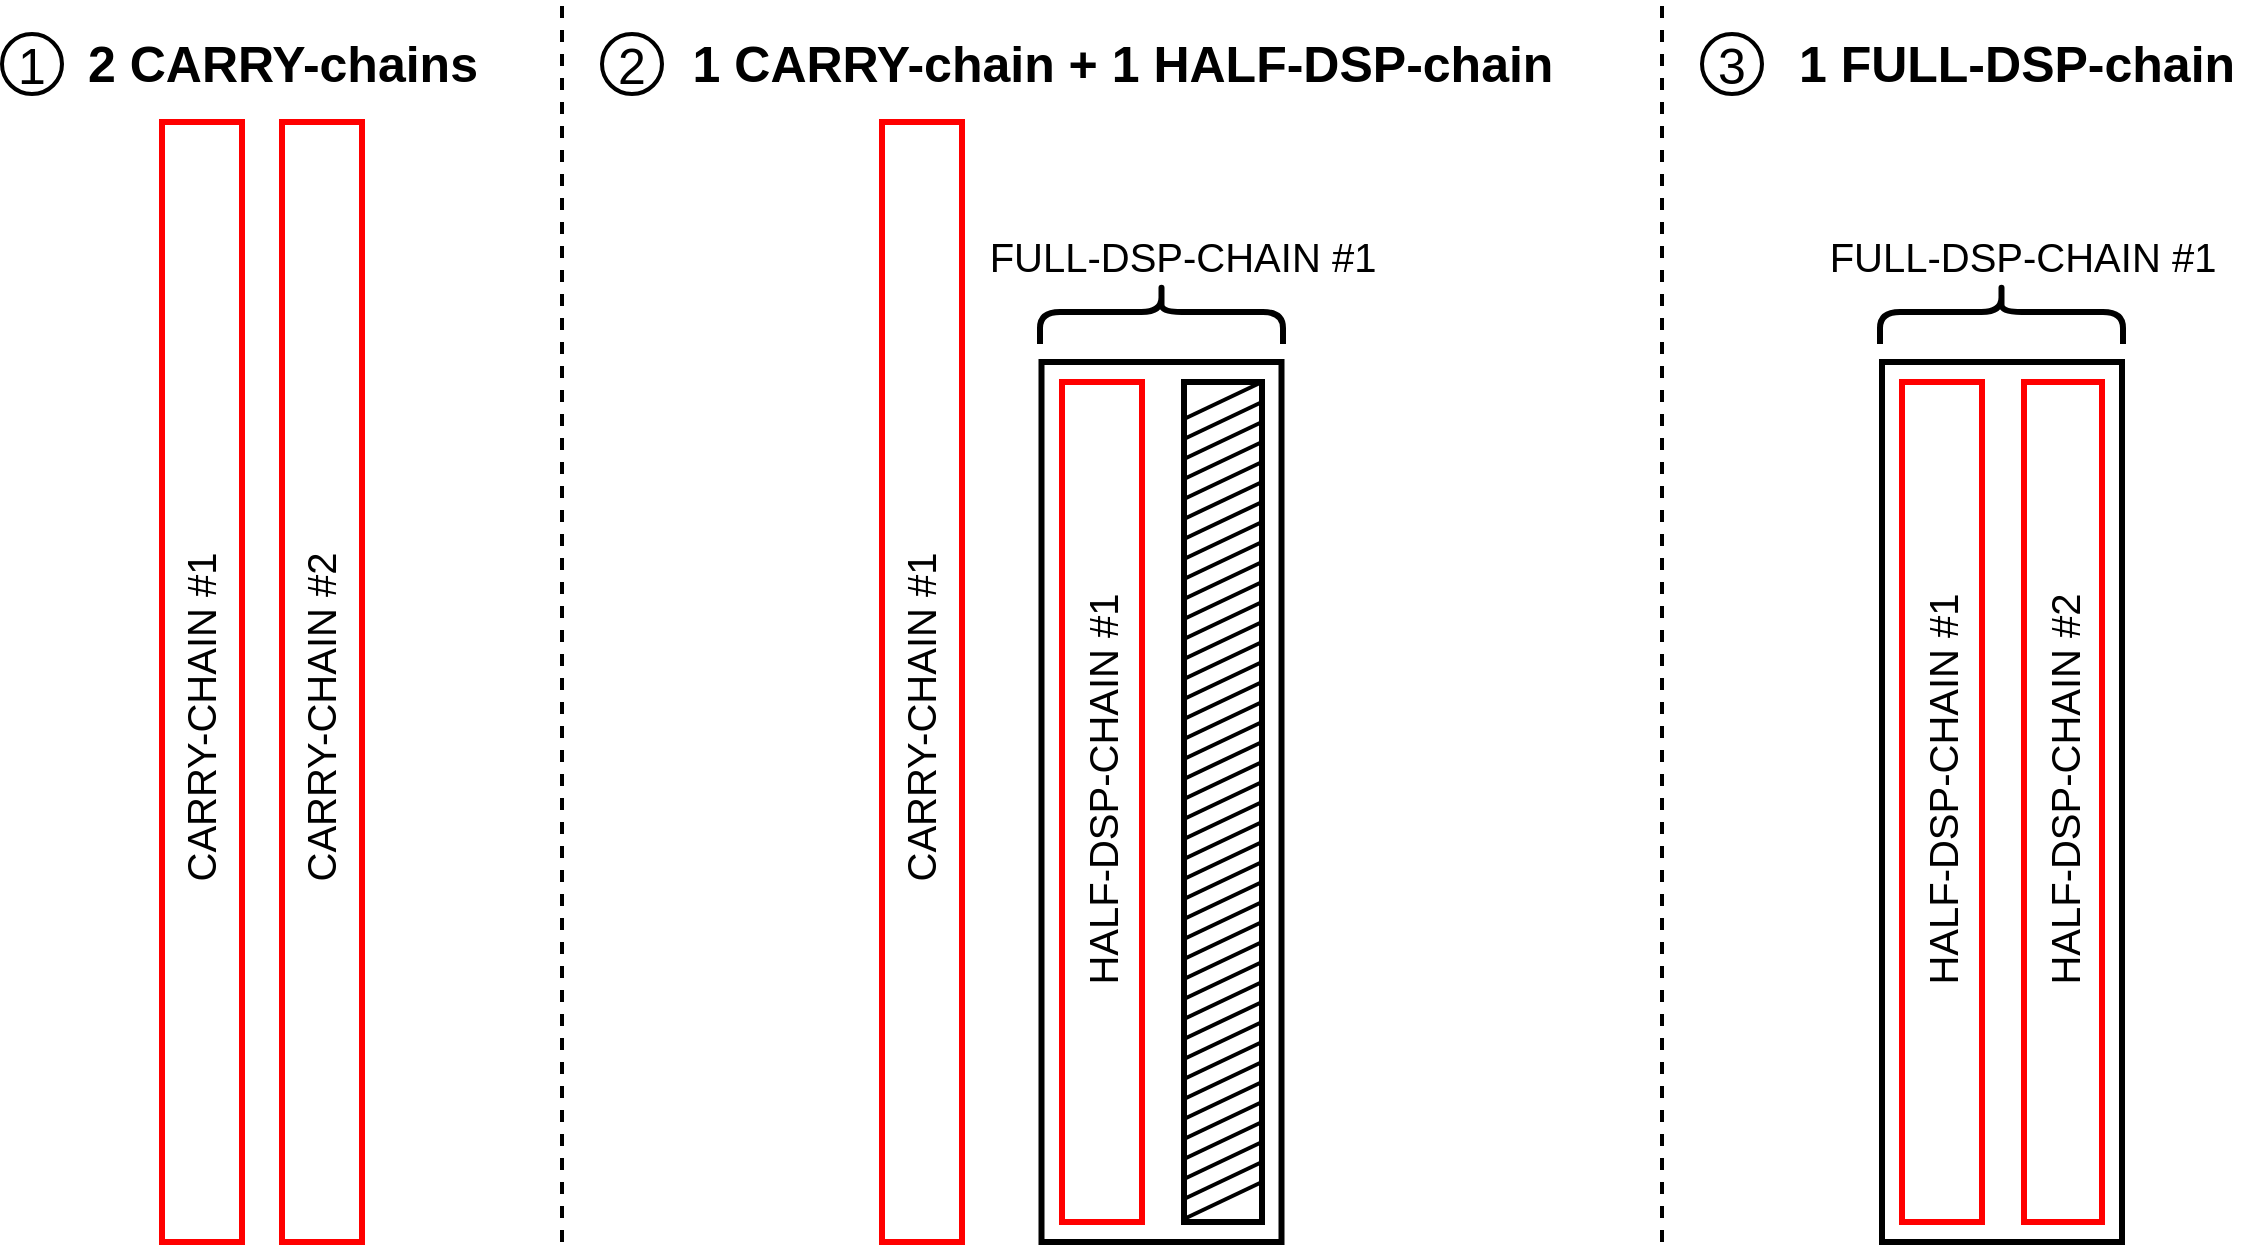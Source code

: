 <mxfile>
    <diagram id="kykV-pXEqg94bFsVf0U4" name="Page-1">
        <mxGraphModel dx="2255" dy="1827" grid="1" gridSize="10" guides="1" tooltips="1" connect="1" arrows="1" fold="1" page="1" pageScale="1" pageWidth="850" pageHeight="1100" math="0" shadow="0">
            <root>
                <mxCell id="0"/>
                <mxCell id="1" parent="0"/>
                <mxCell id="2" value="" style="rounded=0;whiteSpace=wrap;html=1;strokeColor=#FF0000;strokeWidth=3;" vertex="1" parent="1">
                    <mxGeometry x="40" y="40" width="40" height="560" as="geometry"/>
                </mxCell>
                <mxCell id="3" value="" style="rounded=0;whiteSpace=wrap;html=1;strokeColor=#FF0000;strokeWidth=3;" vertex="1" parent="1">
                    <mxGeometry x="100" y="40" width="40" height="560" as="geometry"/>
                </mxCell>
                <mxCell id="4" value="" style="endArrow=none;dashed=1;html=1;strokeWidth=2;" edge="1" parent="1">
                    <mxGeometry width="50" height="50" relative="1" as="geometry">
                        <mxPoint x="240" y="600" as="sourcePoint"/>
                        <mxPoint x="240" y="-20" as="targetPoint"/>
                    </mxGeometry>
                </mxCell>
                <mxCell id="7" value="" style="rounded=0;whiteSpace=wrap;html=1;strokeColor=#000000;strokeWidth=3;fillColor=none;" vertex="1" parent="1">
                    <mxGeometry x="479.75" y="160" width="120" height="440" as="geometry"/>
                </mxCell>
                <mxCell id="8" value="" style="rounded=0;whiteSpace=wrap;html=1;strokeColor=#FF0000;strokeWidth=3;fillColor=none;" vertex="1" parent="1">
                    <mxGeometry x="490" y="170" width="40" height="420" as="geometry"/>
                </mxCell>
                <mxCell id="9" value="" style="rounded=0;whiteSpace=wrap;html=1;strokeColor=#000000;strokeWidth=3;fillColor=none;" vertex="1" parent="1">
                    <mxGeometry x="551" y="170" width="39" height="420" as="geometry"/>
                </mxCell>
                <mxCell id="12" value="" style="endArrow=none;dashed=1;html=1;strokeWidth=2;" edge="1" parent="1">
                    <mxGeometry width="50" height="50" relative="1" as="geometry">
                        <mxPoint x="790" y="600" as="sourcePoint"/>
                        <mxPoint x="790" y="-20" as="targetPoint"/>
                    </mxGeometry>
                </mxCell>
                <mxCell id="18" value="&lt;b&gt;&lt;font style=&quot;font-size: 25px&quot;&gt;2 CARRY-chains&lt;/font&gt;&lt;/b&gt;" style="text;html=1;resizable=0;autosize=1;align=center;verticalAlign=middle;points=[];fillColor=none;strokeColor=none;rounded=0;" vertex="1" parent="1">
                    <mxGeometry x="-5" width="210" height="20" as="geometry"/>
                </mxCell>
                <mxCell id="22" value="&lt;font style=&quot;font-size: 20px&quot;&gt;CARRY-CHAIN #1&lt;/font&gt;" style="text;html=1;resizable=0;autosize=1;align=center;verticalAlign=middle;points=[];fillColor=none;strokeColor=none;rounded=0;rotation=-90;" vertex="1" parent="1">
                    <mxGeometry x="-31" y="328" width="180" height="20" as="geometry"/>
                </mxCell>
                <mxCell id="25" value="&lt;font style=&quot;font-size: 20px&quot;&gt;HALF-DSP-CHAIN #1&lt;/font&gt;" style="text;html=1;resizable=0;autosize=1;align=center;verticalAlign=middle;points=[];fillColor=none;strokeColor=none;rounded=0;rotation=-90;" vertex="1" parent="1">
                    <mxGeometry x="405" y="364" width="210" height="20" as="geometry"/>
                </mxCell>
                <mxCell id="27" value="" style="shape=curlyBracket;whiteSpace=wrap;html=1;rounded=1;flipH=1;strokeColor=#000000;strokeWidth=3;fillColor=none;rotation=-90;size=0.475;" vertex="1" parent="1">
                    <mxGeometry x="524.5" y="75" width="30.5" height="121.5" as="geometry"/>
                </mxCell>
                <mxCell id="30" value="&lt;font style=&quot;font-size: 20px&quot;&gt;FULL-DSP-CHAIN #1&lt;/font&gt;" style="text;html=1;resizable=0;autosize=1;align=center;verticalAlign=middle;points=[];fillColor=none;strokeColor=none;rounded=0;rotation=0;" vertex="1" parent="1">
                    <mxGeometry x="445" y="97" width="210" height="20" as="geometry"/>
                </mxCell>
                <mxCell id="34" value="&lt;font style=&quot;font-size: 20px&quot;&gt;CARRY-CHAIN #2&lt;/font&gt;" style="text;html=1;resizable=0;autosize=1;align=center;verticalAlign=middle;points=[];fillColor=none;strokeColor=none;rounded=0;rotation=-90;" vertex="1" parent="1">
                    <mxGeometry x="29" y="328" width="180" height="20" as="geometry"/>
                </mxCell>
                <mxCell id="35" value="&lt;font color=&quot;#000000&quot;&gt;1&lt;/font&gt;" style="ellipse;whiteSpace=wrap;html=1;aspect=fixed;fontSize=25;strokeColor=#000000;strokeWidth=2;fillColor=none;" vertex="1" parent="1">
                    <mxGeometry x="-40" y="-4" width="30" height="30" as="geometry"/>
                </mxCell>
                <mxCell id="36" value="" style="rounded=0;whiteSpace=wrap;html=1;strokeColor=#FF0000;strokeWidth=3;" vertex="1" parent="1">
                    <mxGeometry x="400" y="40" width="40" height="560" as="geometry"/>
                </mxCell>
                <mxCell id="37" value="&lt;font style=&quot;font-size: 20px&quot;&gt;CARRY-CHAIN #1&lt;/font&gt;" style="text;html=1;resizable=0;autosize=1;align=center;verticalAlign=middle;points=[];fillColor=none;strokeColor=none;rounded=0;rotation=-90;" vertex="1" parent="1">
                    <mxGeometry x="329" y="328" width="180" height="20" as="geometry"/>
                </mxCell>
                <mxCell id="38" value="&lt;b&gt;&lt;font style=&quot;font-size: 25px&quot;&gt;1 CARRY-chain + 1 HALF-DSP-chain&lt;/font&gt;&lt;/b&gt;" style="text;html=1;resizable=0;autosize=1;align=center;verticalAlign=middle;points=[];fillColor=none;strokeColor=none;rounded=0;" vertex="1" parent="1">
                    <mxGeometry x="295" width="450" height="20" as="geometry"/>
                </mxCell>
                <mxCell id="39" value="&lt;font color=&quot;#000000&quot;&gt;2&lt;/font&gt;" style="ellipse;whiteSpace=wrap;html=1;aspect=fixed;fontSize=25;strokeColor=#000000;strokeWidth=2;fillColor=none;" vertex="1" parent="1">
                    <mxGeometry x="260" y="-4" width="30" height="30" as="geometry"/>
                </mxCell>
                <mxCell id="40" value="&lt;b&gt;&lt;font style=&quot;font-size: 25px&quot;&gt;1 FULL-DSP-chain&lt;/font&gt;&lt;/b&gt;" style="text;html=1;resizable=0;autosize=1;align=center;verticalAlign=middle;points=[];fillColor=none;strokeColor=none;rounded=0;" vertex="1" parent="1">
                    <mxGeometry x="852" width="230" height="20" as="geometry"/>
                </mxCell>
                <mxCell id="41" value="&lt;font color=&quot;#000000&quot;&gt;3&lt;/font&gt;" style="ellipse;whiteSpace=wrap;html=1;aspect=fixed;fontSize=25;strokeColor=#000000;strokeWidth=2;fillColor=none;" vertex="1" parent="1">
                    <mxGeometry x="810" y="-4" width="30" height="30" as="geometry"/>
                </mxCell>
                <mxCell id="42" value="" style="rounded=0;whiteSpace=wrap;html=1;strokeColor=#000000;strokeWidth=3;fillColor=none;" vertex="1" parent="1">
                    <mxGeometry x="900" y="160" width="120" height="440" as="geometry"/>
                </mxCell>
                <mxCell id="43" value="" style="rounded=0;whiteSpace=wrap;html=1;strokeColor=#FF0000;strokeWidth=3;fillColor=none;" vertex="1" parent="1">
                    <mxGeometry x="910" y="170" width="40" height="420" as="geometry"/>
                </mxCell>
                <mxCell id="44" value="" style="rounded=0;whiteSpace=wrap;html=1;strokeColor=#FF0000;strokeWidth=3;fillColor=none;" vertex="1" parent="1">
                    <mxGeometry x="971" y="170" width="39" height="420" as="geometry"/>
                </mxCell>
                <mxCell id="45" value="&lt;font style=&quot;font-size: 20px&quot;&gt;HALF-DSP-CHAIN #1&lt;/font&gt;" style="text;html=1;resizable=0;autosize=1;align=center;verticalAlign=middle;points=[];fillColor=none;strokeColor=none;rounded=0;rotation=-90;" vertex="1" parent="1">
                    <mxGeometry x="825" y="364" width="210" height="20" as="geometry"/>
                </mxCell>
                <mxCell id="46" value="" style="shape=curlyBracket;whiteSpace=wrap;html=1;rounded=1;flipH=1;strokeColor=#000000;strokeWidth=3;fillColor=none;rotation=-90;size=0.475;" vertex="1" parent="1">
                    <mxGeometry x="944.5" y="75" width="30.5" height="121.5" as="geometry"/>
                </mxCell>
                <mxCell id="47" value="&lt;font style=&quot;font-size: 20px&quot;&gt;FULL-DSP-CHAIN #1&lt;/font&gt;" style="text;html=1;resizable=0;autosize=1;align=center;verticalAlign=middle;points=[];fillColor=none;strokeColor=none;rounded=0;rotation=0;" vertex="1" parent="1">
                    <mxGeometry x="865" y="97" width="210" height="20" as="geometry"/>
                </mxCell>
                <mxCell id="50" value="&lt;font style=&quot;font-size: 20px&quot;&gt;HALF-DSP-CHAIN #2&lt;/font&gt;" style="text;html=1;resizable=0;autosize=1;align=center;verticalAlign=middle;points=[];fillColor=none;strokeColor=none;rounded=0;rotation=-90;" vertex="1" parent="1">
                    <mxGeometry x="886" y="364" width="210" height="20" as="geometry"/>
                </mxCell>
                <mxCell id="53" value="" style="endArrow=none;html=1;fontSize=20;fontColor=#000000;strokeColor=#000000;strokeWidth=2;entryX=1;entryY=0;entryDx=0;entryDy=0;exitX=0;exitY=0.044;exitDx=0;exitDy=0;exitPerimeter=0;" edge="1" parent="1" source="9" target="9">
                    <mxGeometry width="50" height="50" relative="1" as="geometry">
                        <mxPoint x="520" y="250" as="sourcePoint"/>
                        <mxPoint x="570" y="200" as="targetPoint"/>
                    </mxGeometry>
                </mxCell>
                <mxCell id="54" value="" style="endArrow=none;html=1;fontSize=20;fontColor=#000000;strokeColor=#000000;strokeWidth=2;entryX=1;entryY=0;entryDx=0;entryDy=0;exitX=0;exitY=0.044;exitDx=0;exitDy=0;exitPerimeter=0;" edge="1" parent="1">
                    <mxGeometry width="50" height="50" relative="1" as="geometry">
                        <mxPoint x="551" y="198.48" as="sourcePoint"/>
                        <mxPoint x="590" y="180.0" as="targetPoint"/>
                    </mxGeometry>
                </mxCell>
                <mxCell id="55" value="" style="endArrow=none;html=1;fontSize=20;fontColor=#000000;strokeColor=#000000;strokeWidth=2;entryX=1;entryY=0;entryDx=0;entryDy=0;exitX=0;exitY=0.044;exitDx=0;exitDy=0;exitPerimeter=0;" edge="1" parent="1">
                    <mxGeometry width="50" height="50" relative="1" as="geometry">
                        <mxPoint x="551" y="208.48" as="sourcePoint"/>
                        <mxPoint x="590" y="190.0" as="targetPoint"/>
                    </mxGeometry>
                </mxCell>
                <mxCell id="56" value="" style="endArrow=none;html=1;fontSize=20;fontColor=#000000;strokeColor=#000000;strokeWidth=2;entryX=1;entryY=0;entryDx=0;entryDy=0;exitX=0;exitY=0.044;exitDx=0;exitDy=0;exitPerimeter=0;" edge="1" parent="1">
                    <mxGeometry width="50" height="50" relative="1" as="geometry">
                        <mxPoint x="551" y="218.48" as="sourcePoint"/>
                        <mxPoint x="590" y="200.0" as="targetPoint"/>
                    </mxGeometry>
                </mxCell>
                <mxCell id="57" value="" style="endArrow=none;html=1;fontSize=20;fontColor=#000000;strokeColor=#000000;strokeWidth=2;entryX=1;entryY=0;entryDx=0;entryDy=0;exitX=0;exitY=0.044;exitDx=0;exitDy=0;exitPerimeter=0;" edge="1" parent="1">
                    <mxGeometry width="50" height="50" relative="1" as="geometry">
                        <mxPoint x="551" y="228.48" as="sourcePoint"/>
                        <mxPoint x="590" y="210.0" as="targetPoint"/>
                    </mxGeometry>
                </mxCell>
                <mxCell id="58" value="" style="endArrow=none;html=1;fontSize=20;fontColor=#000000;strokeColor=#000000;strokeWidth=2;entryX=1;entryY=0;entryDx=0;entryDy=0;exitX=0;exitY=0.044;exitDx=0;exitDy=0;exitPerimeter=0;" edge="1" parent="1">
                    <mxGeometry width="50" height="50" relative="1" as="geometry">
                        <mxPoint x="551" y="238.48" as="sourcePoint"/>
                        <mxPoint x="590" y="220.0" as="targetPoint"/>
                    </mxGeometry>
                </mxCell>
                <mxCell id="59" value="" style="endArrow=none;html=1;fontSize=20;fontColor=#000000;strokeColor=#000000;strokeWidth=2;entryX=1;entryY=0;entryDx=0;entryDy=0;exitX=0;exitY=0.044;exitDx=0;exitDy=0;exitPerimeter=0;" edge="1" parent="1">
                    <mxGeometry width="50" height="50" relative="1" as="geometry">
                        <mxPoint x="551" y="248.48" as="sourcePoint"/>
                        <mxPoint x="590" y="230.0" as="targetPoint"/>
                    </mxGeometry>
                </mxCell>
                <mxCell id="61" value="" style="endArrow=none;html=1;fontSize=20;fontColor=#000000;strokeColor=#000000;strokeWidth=2;entryX=1;entryY=0;entryDx=0;entryDy=0;exitX=0;exitY=0.044;exitDx=0;exitDy=0;exitPerimeter=0;" edge="1" parent="1">
                    <mxGeometry width="50" height="50" relative="1" as="geometry">
                        <mxPoint x="551" y="258.48" as="sourcePoint"/>
                        <mxPoint x="590" y="240.0" as="targetPoint"/>
                    </mxGeometry>
                </mxCell>
                <mxCell id="62" value="" style="endArrow=none;html=1;fontSize=20;fontColor=#000000;strokeColor=#000000;strokeWidth=2;entryX=1;entryY=0;entryDx=0;entryDy=0;exitX=0;exitY=0.044;exitDx=0;exitDy=0;exitPerimeter=0;" edge="1" parent="1">
                    <mxGeometry width="50" height="50" relative="1" as="geometry">
                        <mxPoint x="551" y="268.48" as="sourcePoint"/>
                        <mxPoint x="590" y="250.0" as="targetPoint"/>
                    </mxGeometry>
                </mxCell>
                <mxCell id="63" value="" style="endArrow=none;html=1;fontSize=20;fontColor=#000000;strokeColor=#000000;strokeWidth=2;entryX=1;entryY=0;entryDx=0;entryDy=0;exitX=0;exitY=0.044;exitDx=0;exitDy=0;exitPerimeter=0;" edge="1" parent="1">
                    <mxGeometry width="50" height="50" relative="1" as="geometry">
                        <mxPoint x="551" y="278.48" as="sourcePoint"/>
                        <mxPoint x="590" y="260.0" as="targetPoint"/>
                    </mxGeometry>
                </mxCell>
                <mxCell id="64" value="" style="endArrow=none;html=1;fontSize=20;fontColor=#000000;strokeColor=#000000;strokeWidth=2;entryX=1;entryY=0;entryDx=0;entryDy=0;exitX=0;exitY=0.044;exitDx=0;exitDy=0;exitPerimeter=0;" edge="1" parent="1">
                    <mxGeometry width="50" height="50" relative="1" as="geometry">
                        <mxPoint x="551" y="288.48" as="sourcePoint"/>
                        <mxPoint x="590" y="270.0" as="targetPoint"/>
                    </mxGeometry>
                </mxCell>
                <mxCell id="65" value="" style="endArrow=none;html=1;fontSize=20;fontColor=#000000;strokeColor=#000000;strokeWidth=2;entryX=1;entryY=0;entryDx=0;entryDy=0;exitX=0;exitY=0.044;exitDx=0;exitDy=0;exitPerimeter=0;" edge="1" parent="1">
                    <mxGeometry width="50" height="50" relative="1" as="geometry">
                        <mxPoint x="551" y="298.48" as="sourcePoint"/>
                        <mxPoint x="590" y="280.0" as="targetPoint"/>
                    </mxGeometry>
                </mxCell>
                <mxCell id="66" value="" style="endArrow=none;html=1;fontSize=20;fontColor=#000000;strokeColor=#000000;strokeWidth=2;entryX=1;entryY=0;entryDx=0;entryDy=0;exitX=0;exitY=0.044;exitDx=0;exitDy=0;exitPerimeter=0;" edge="1" parent="1">
                    <mxGeometry width="50" height="50" relative="1" as="geometry">
                        <mxPoint x="551" y="308.48" as="sourcePoint"/>
                        <mxPoint x="590" y="290.0" as="targetPoint"/>
                    </mxGeometry>
                </mxCell>
                <mxCell id="67" value="" style="endArrow=none;html=1;fontSize=20;fontColor=#000000;strokeColor=#000000;strokeWidth=2;entryX=1;entryY=0;entryDx=0;entryDy=0;exitX=0;exitY=0.044;exitDx=0;exitDy=0;exitPerimeter=0;" edge="1" parent="1">
                    <mxGeometry width="50" height="50" relative="1" as="geometry">
                        <mxPoint x="551" y="318.48" as="sourcePoint"/>
                        <mxPoint x="590" y="300.0" as="targetPoint"/>
                    </mxGeometry>
                </mxCell>
                <mxCell id="68" value="" style="endArrow=none;html=1;fontSize=20;fontColor=#000000;strokeColor=#000000;strokeWidth=2;entryX=1;entryY=0;entryDx=0;entryDy=0;exitX=0;exitY=0.044;exitDx=0;exitDy=0;exitPerimeter=0;" edge="1" parent="1">
                    <mxGeometry width="50" height="50" relative="1" as="geometry">
                        <mxPoint x="551" y="328.48" as="sourcePoint"/>
                        <mxPoint x="590" y="310.0" as="targetPoint"/>
                    </mxGeometry>
                </mxCell>
                <mxCell id="69" value="" style="endArrow=none;html=1;fontSize=20;fontColor=#000000;strokeColor=#000000;strokeWidth=2;entryX=1;entryY=0;entryDx=0;entryDy=0;exitX=0;exitY=0.044;exitDx=0;exitDy=0;exitPerimeter=0;" edge="1" parent="1">
                    <mxGeometry width="50" height="50" relative="1" as="geometry">
                        <mxPoint x="551" y="338.48" as="sourcePoint"/>
                        <mxPoint x="590" y="320.0" as="targetPoint"/>
                    </mxGeometry>
                </mxCell>
                <mxCell id="70" value="" style="endArrow=none;html=1;fontSize=20;fontColor=#000000;strokeColor=#000000;strokeWidth=2;entryX=1;entryY=0;entryDx=0;entryDy=0;exitX=0;exitY=0.044;exitDx=0;exitDy=0;exitPerimeter=0;" edge="1" parent="1">
                    <mxGeometry width="50" height="50" relative="1" as="geometry">
                        <mxPoint x="551" y="348.48" as="sourcePoint"/>
                        <mxPoint x="590" y="330.0" as="targetPoint"/>
                    </mxGeometry>
                </mxCell>
                <mxCell id="71" value="" style="endArrow=none;html=1;fontSize=20;fontColor=#000000;strokeColor=#000000;strokeWidth=2;entryX=1;entryY=0;entryDx=0;entryDy=0;exitX=0;exitY=0.044;exitDx=0;exitDy=0;exitPerimeter=0;" edge="1" parent="1">
                    <mxGeometry width="50" height="50" relative="1" as="geometry">
                        <mxPoint x="551" y="358.48" as="sourcePoint"/>
                        <mxPoint x="590" y="340.0" as="targetPoint"/>
                    </mxGeometry>
                </mxCell>
                <mxCell id="72" value="" style="endArrow=none;html=1;fontSize=20;fontColor=#000000;strokeColor=#000000;strokeWidth=2;entryX=1;entryY=0;entryDx=0;entryDy=0;exitX=0;exitY=0.044;exitDx=0;exitDy=0;exitPerimeter=0;" edge="1" parent="1">
                    <mxGeometry width="50" height="50" relative="1" as="geometry">
                        <mxPoint x="551" y="368.48" as="sourcePoint"/>
                        <mxPoint x="590" y="350.0" as="targetPoint"/>
                    </mxGeometry>
                </mxCell>
                <mxCell id="73" value="" style="endArrow=none;html=1;fontSize=20;fontColor=#000000;strokeColor=#000000;strokeWidth=2;entryX=1;entryY=0;entryDx=0;entryDy=0;exitX=0;exitY=0.044;exitDx=0;exitDy=0;exitPerimeter=0;" edge="1" parent="1">
                    <mxGeometry width="50" height="50" relative="1" as="geometry">
                        <mxPoint x="551" y="378.48" as="sourcePoint"/>
                        <mxPoint x="590" y="360.0" as="targetPoint"/>
                    </mxGeometry>
                </mxCell>
                <mxCell id="74" value="" style="endArrow=none;html=1;fontSize=20;fontColor=#000000;strokeColor=#000000;strokeWidth=2;entryX=1;entryY=0;entryDx=0;entryDy=0;exitX=0;exitY=0.044;exitDx=0;exitDy=0;exitPerimeter=0;" edge="1" parent="1">
                    <mxGeometry width="50" height="50" relative="1" as="geometry">
                        <mxPoint x="551" y="388.48" as="sourcePoint"/>
                        <mxPoint x="590" y="370.0" as="targetPoint"/>
                    </mxGeometry>
                </mxCell>
                <mxCell id="75" value="" style="endArrow=none;html=1;fontSize=20;fontColor=#000000;strokeColor=#000000;strokeWidth=2;entryX=1;entryY=0;entryDx=0;entryDy=0;exitX=0;exitY=0.044;exitDx=0;exitDy=0;exitPerimeter=0;" edge="1" parent="1">
                    <mxGeometry width="50" height="50" relative="1" as="geometry">
                        <mxPoint x="551" y="398.48" as="sourcePoint"/>
                        <mxPoint x="590" y="380.0" as="targetPoint"/>
                    </mxGeometry>
                </mxCell>
                <mxCell id="76" value="" style="endArrow=none;html=1;fontSize=20;fontColor=#000000;strokeColor=#000000;strokeWidth=2;entryX=1;entryY=0;entryDx=0;entryDy=0;exitX=0;exitY=0.044;exitDx=0;exitDy=0;exitPerimeter=0;" edge="1" parent="1">
                    <mxGeometry width="50" height="50" relative="1" as="geometry">
                        <mxPoint x="551" y="408.48" as="sourcePoint"/>
                        <mxPoint x="590" y="390.0" as="targetPoint"/>
                    </mxGeometry>
                </mxCell>
                <mxCell id="77" value="" style="endArrow=none;html=1;fontSize=20;fontColor=#000000;strokeColor=#000000;strokeWidth=2;entryX=1;entryY=0;entryDx=0;entryDy=0;exitX=0;exitY=0.044;exitDx=0;exitDy=0;exitPerimeter=0;" edge="1" parent="1">
                    <mxGeometry width="50" height="50" relative="1" as="geometry">
                        <mxPoint x="551" y="418.48" as="sourcePoint"/>
                        <mxPoint x="590" y="400.0" as="targetPoint"/>
                    </mxGeometry>
                </mxCell>
                <mxCell id="78" value="" style="endArrow=none;html=1;fontSize=20;fontColor=#000000;strokeColor=#000000;strokeWidth=2;entryX=1;entryY=0;entryDx=0;entryDy=0;exitX=0;exitY=0.044;exitDx=0;exitDy=0;exitPerimeter=0;" edge="1" parent="1">
                    <mxGeometry width="50" height="50" relative="1" as="geometry">
                        <mxPoint x="551" y="428.48" as="sourcePoint"/>
                        <mxPoint x="590" y="410.0" as="targetPoint"/>
                    </mxGeometry>
                </mxCell>
                <mxCell id="79" value="" style="endArrow=none;html=1;fontSize=20;fontColor=#000000;strokeColor=#000000;strokeWidth=2;entryX=1;entryY=0;entryDx=0;entryDy=0;exitX=0;exitY=0.044;exitDx=0;exitDy=0;exitPerimeter=0;" edge="1" parent="1">
                    <mxGeometry width="50" height="50" relative="1" as="geometry">
                        <mxPoint x="551" y="438.48" as="sourcePoint"/>
                        <mxPoint x="590" y="420.0" as="targetPoint"/>
                    </mxGeometry>
                </mxCell>
                <mxCell id="80" value="" style="endArrow=none;html=1;fontSize=20;fontColor=#000000;strokeColor=#000000;strokeWidth=2;entryX=1;entryY=0;entryDx=0;entryDy=0;exitX=0;exitY=0.044;exitDx=0;exitDy=0;exitPerimeter=0;" edge="1" parent="1">
                    <mxGeometry width="50" height="50" relative="1" as="geometry">
                        <mxPoint x="551" y="448.48" as="sourcePoint"/>
                        <mxPoint x="590" y="430.0" as="targetPoint"/>
                    </mxGeometry>
                </mxCell>
                <mxCell id="81" value="" style="endArrow=none;html=1;fontSize=20;fontColor=#000000;strokeColor=#000000;strokeWidth=2;entryX=1;entryY=0;entryDx=0;entryDy=0;exitX=0;exitY=0.044;exitDx=0;exitDy=0;exitPerimeter=0;" edge="1" parent="1">
                    <mxGeometry width="50" height="50" relative="1" as="geometry">
                        <mxPoint x="551" y="458.48" as="sourcePoint"/>
                        <mxPoint x="590" y="440.0" as="targetPoint"/>
                    </mxGeometry>
                </mxCell>
                <mxCell id="82" value="" style="endArrow=none;html=1;fontSize=20;fontColor=#000000;strokeColor=#000000;strokeWidth=2;entryX=1;entryY=0;entryDx=0;entryDy=0;exitX=0;exitY=0.044;exitDx=0;exitDy=0;exitPerimeter=0;" edge="1" parent="1">
                    <mxGeometry width="50" height="50" relative="1" as="geometry">
                        <mxPoint x="551" y="468.48" as="sourcePoint"/>
                        <mxPoint x="590" y="450.0" as="targetPoint"/>
                    </mxGeometry>
                </mxCell>
                <mxCell id="83" value="" style="endArrow=none;html=1;fontSize=20;fontColor=#000000;strokeColor=#000000;strokeWidth=2;entryX=1;entryY=0;entryDx=0;entryDy=0;exitX=0;exitY=0.044;exitDx=0;exitDy=0;exitPerimeter=0;" edge="1" parent="1">
                    <mxGeometry width="50" height="50" relative="1" as="geometry">
                        <mxPoint x="551" y="478.48" as="sourcePoint"/>
                        <mxPoint x="590" y="460.0" as="targetPoint"/>
                    </mxGeometry>
                </mxCell>
                <mxCell id="84" value="" style="endArrow=none;html=1;fontSize=20;fontColor=#000000;strokeColor=#000000;strokeWidth=2;entryX=1;entryY=0;entryDx=0;entryDy=0;exitX=0;exitY=0.044;exitDx=0;exitDy=0;exitPerimeter=0;" edge="1" parent="1">
                    <mxGeometry width="50" height="50" relative="1" as="geometry">
                        <mxPoint x="551" y="488.48" as="sourcePoint"/>
                        <mxPoint x="590" y="470.0" as="targetPoint"/>
                    </mxGeometry>
                </mxCell>
                <mxCell id="85" value="" style="endArrow=none;html=1;fontSize=20;fontColor=#000000;strokeColor=#000000;strokeWidth=2;entryX=1;entryY=0;entryDx=0;entryDy=0;exitX=0;exitY=0.044;exitDx=0;exitDy=0;exitPerimeter=0;" edge="1" parent="1">
                    <mxGeometry width="50" height="50" relative="1" as="geometry">
                        <mxPoint x="551" y="498.48" as="sourcePoint"/>
                        <mxPoint x="590" y="480.0" as="targetPoint"/>
                    </mxGeometry>
                </mxCell>
                <mxCell id="86" value="" style="endArrow=none;html=1;fontSize=20;fontColor=#000000;strokeColor=#000000;strokeWidth=2;entryX=1;entryY=0;entryDx=0;entryDy=0;exitX=0;exitY=0.044;exitDx=0;exitDy=0;exitPerimeter=0;" edge="1" parent="1">
                    <mxGeometry width="50" height="50" relative="1" as="geometry">
                        <mxPoint x="551" y="508.48" as="sourcePoint"/>
                        <mxPoint x="590" y="490.0" as="targetPoint"/>
                    </mxGeometry>
                </mxCell>
                <mxCell id="87" value="" style="endArrow=none;html=1;fontSize=20;fontColor=#000000;strokeColor=#000000;strokeWidth=2;entryX=1;entryY=0;entryDx=0;entryDy=0;exitX=0;exitY=0.044;exitDx=0;exitDy=0;exitPerimeter=0;" edge="1" parent="1">
                    <mxGeometry width="50" height="50" relative="1" as="geometry">
                        <mxPoint x="551" y="518.48" as="sourcePoint"/>
                        <mxPoint x="590" y="500.0" as="targetPoint"/>
                    </mxGeometry>
                </mxCell>
                <mxCell id="88" value="" style="endArrow=none;html=1;fontSize=20;fontColor=#000000;strokeColor=#000000;strokeWidth=2;entryX=1;entryY=0;entryDx=0;entryDy=0;exitX=0;exitY=0.044;exitDx=0;exitDy=0;exitPerimeter=0;" edge="1" parent="1">
                    <mxGeometry width="50" height="50" relative="1" as="geometry">
                        <mxPoint x="551" y="528.48" as="sourcePoint"/>
                        <mxPoint x="590" y="510.0" as="targetPoint"/>
                    </mxGeometry>
                </mxCell>
                <mxCell id="89" value="" style="endArrow=none;html=1;fontSize=20;fontColor=#000000;strokeColor=#000000;strokeWidth=2;entryX=1;entryY=0;entryDx=0;entryDy=0;exitX=0;exitY=0.044;exitDx=0;exitDy=0;exitPerimeter=0;" edge="1" parent="1">
                    <mxGeometry width="50" height="50" relative="1" as="geometry">
                        <mxPoint x="551" y="538.48" as="sourcePoint"/>
                        <mxPoint x="590" y="520.0" as="targetPoint"/>
                    </mxGeometry>
                </mxCell>
                <mxCell id="90" value="" style="endArrow=none;html=1;fontSize=20;fontColor=#000000;strokeColor=#000000;strokeWidth=2;entryX=1;entryY=0;entryDx=0;entryDy=0;exitX=0;exitY=0.044;exitDx=0;exitDy=0;exitPerimeter=0;" edge="1" parent="1">
                    <mxGeometry width="50" height="50" relative="1" as="geometry">
                        <mxPoint x="551" y="548.48" as="sourcePoint"/>
                        <mxPoint x="590" y="530.0" as="targetPoint"/>
                    </mxGeometry>
                </mxCell>
                <mxCell id="91" value="" style="endArrow=none;html=1;fontSize=20;fontColor=#000000;strokeColor=#000000;strokeWidth=2;entryX=1;entryY=0;entryDx=0;entryDy=0;exitX=0;exitY=0.044;exitDx=0;exitDy=0;exitPerimeter=0;" edge="1" parent="1">
                    <mxGeometry width="50" height="50" relative="1" as="geometry">
                        <mxPoint x="551" y="558.48" as="sourcePoint"/>
                        <mxPoint x="590" y="540.0" as="targetPoint"/>
                    </mxGeometry>
                </mxCell>
                <mxCell id="92" value="" style="endArrow=none;html=1;fontSize=20;fontColor=#000000;strokeColor=#000000;strokeWidth=2;entryX=1;entryY=0;entryDx=0;entryDy=0;exitX=0;exitY=0.044;exitDx=0;exitDy=0;exitPerimeter=0;" edge="1" parent="1">
                    <mxGeometry width="50" height="50" relative="1" as="geometry">
                        <mxPoint x="551" y="568.48" as="sourcePoint"/>
                        <mxPoint x="590" y="550.0" as="targetPoint"/>
                    </mxGeometry>
                </mxCell>
                <mxCell id="93" value="" style="endArrow=none;html=1;fontSize=20;fontColor=#000000;strokeColor=#000000;strokeWidth=2;entryX=1;entryY=0;entryDx=0;entryDy=0;exitX=0;exitY=0.044;exitDx=0;exitDy=0;exitPerimeter=0;" edge="1" parent="1">
                    <mxGeometry width="50" height="50" relative="1" as="geometry">
                        <mxPoint x="551" y="578.48" as="sourcePoint"/>
                        <mxPoint x="590" y="560.0" as="targetPoint"/>
                    </mxGeometry>
                </mxCell>
                <mxCell id="94" value="" style="endArrow=none;html=1;fontSize=20;fontColor=#000000;strokeColor=#000000;strokeWidth=2;entryX=1;entryY=0;entryDx=0;entryDy=0;exitX=0;exitY=0.044;exitDx=0;exitDy=0;exitPerimeter=0;" edge="1" parent="1">
                    <mxGeometry width="50" height="50" relative="1" as="geometry">
                        <mxPoint x="551" y="588.48" as="sourcePoint"/>
                        <mxPoint x="590" y="570.0" as="targetPoint"/>
                    </mxGeometry>
                </mxCell>
            </root>
        </mxGraphModel>
    </diagram>
</mxfile>